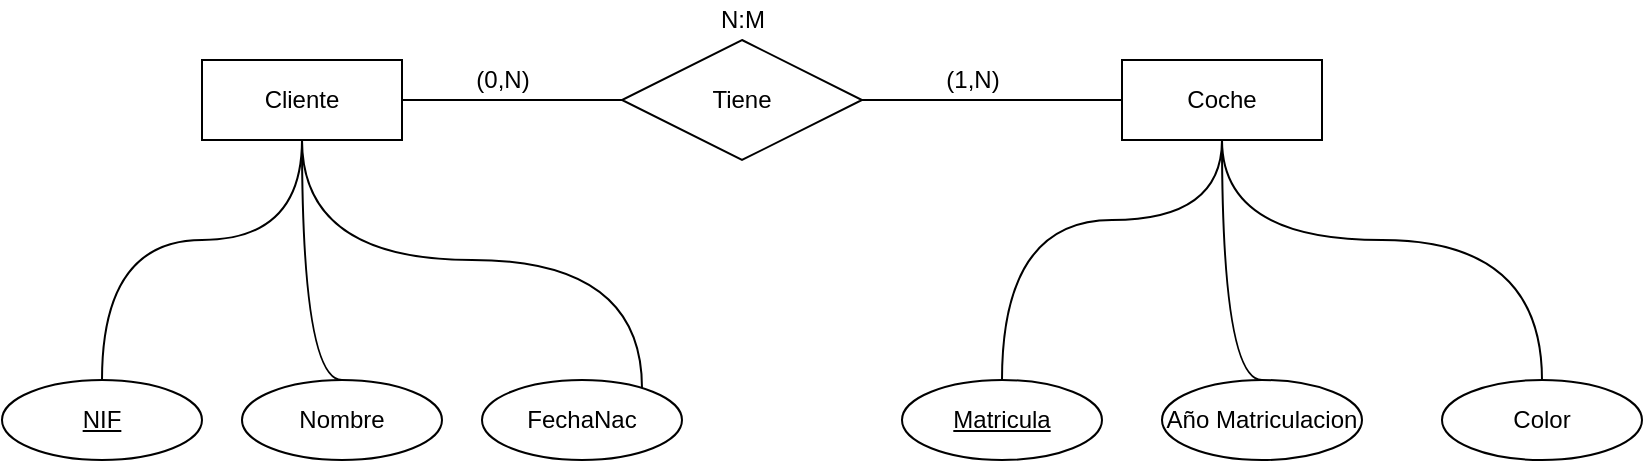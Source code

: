 <mxfile version="13.7.9" type="device"><diagram id="DPN34PsWw4zVhxD-5e8F" name="Página-1"><mxGraphModel dx="1086" dy="806" grid="1" gridSize="10" guides="1" tooltips="1" connect="1" arrows="1" fold="1" page="1" pageScale="1" pageWidth="827" pageHeight="1169" math="0" shadow="0"><root><mxCell id="0"/><mxCell id="1" parent="0"/><mxCell id="kuSL5357LKenI2CcHltb-23" style="edgeStyle=orthogonalEdgeStyle;curved=1;rounded=0;orthogonalLoop=1;jettySize=auto;html=1;entryX=0.5;entryY=0;entryDx=0;entryDy=0;endArrow=none;endFill=0;" parent="1" source="kuSL5357LKenI2CcHltb-1" target="kuSL5357LKenI2CcHltb-14" edge="1"><mxGeometry relative="1" as="geometry"><Array as="points"><mxPoint x="150" y="250"/><mxPoint x="50" y="250"/></Array></mxGeometry></mxCell><mxCell id="kuSL5357LKenI2CcHltb-1" value="Cliente" style="whiteSpace=wrap;html=1;align=center;" parent="1" vertex="1"><mxGeometry x="100" y="160" width="100" height="40" as="geometry"/></mxCell><mxCell id="kuSL5357LKenI2CcHltb-2" value="Coche" style="whiteSpace=wrap;html=1;align=center;" parent="1" vertex="1"><mxGeometry x="560" y="160" width="100" height="40" as="geometry"/></mxCell><mxCell id="kuSL5357LKenI2CcHltb-21" style="edgeStyle=orthogonalEdgeStyle;curved=1;rounded=0;orthogonalLoop=1;jettySize=auto;html=1;entryX=0;entryY=0.5;entryDx=0;entryDy=0;endArrow=none;endFill=0;" parent="1" source="kuSL5357LKenI2CcHltb-3" target="kuSL5357LKenI2CcHltb-2" edge="1"><mxGeometry relative="1" as="geometry"/></mxCell><mxCell id="kuSL5357LKenI2CcHltb-22" style="edgeStyle=orthogonalEdgeStyle;curved=1;rounded=0;orthogonalLoop=1;jettySize=auto;html=1;entryX=1;entryY=0.5;entryDx=0;entryDy=0;endArrow=none;endFill=0;" parent="1" source="kuSL5357LKenI2CcHltb-3" target="kuSL5357LKenI2CcHltb-1" edge="1"><mxGeometry relative="1" as="geometry"/></mxCell><mxCell id="kuSL5357LKenI2CcHltb-3" value="Tiene" style="shape=rhombus;perimeter=rhombusPerimeter;whiteSpace=wrap;html=1;align=center;" parent="1" vertex="1"><mxGeometry x="310" y="150" width="120" height="60" as="geometry"/></mxCell><mxCell id="kuSL5357LKenI2CcHltb-14" value="NIF" style="ellipse;whiteSpace=wrap;html=1;align=center;fontStyle=4;" parent="1" vertex="1"><mxGeometry y="320" width="100" height="40" as="geometry"/></mxCell><mxCell id="kuSL5357LKenI2CcHltb-24" style="edgeStyle=orthogonalEdgeStyle;curved=1;rounded=0;orthogonalLoop=1;jettySize=auto;html=1;exitX=0.5;exitY=0;exitDx=0;exitDy=0;endArrow=none;endFill=0;" parent="1" source="kuSL5357LKenI2CcHltb-15" edge="1"><mxGeometry relative="1" as="geometry"><mxPoint x="150" y="200" as="targetPoint"/><Array as="points"><mxPoint x="150" y="320"/></Array></mxGeometry></mxCell><mxCell id="kuSL5357LKenI2CcHltb-15" value="Nombre" style="ellipse;whiteSpace=wrap;html=1;align=center;" parent="1" vertex="1"><mxGeometry x="120" y="320" width="100" height="40" as="geometry"/></mxCell><mxCell id="kuSL5357LKenI2CcHltb-25" style="edgeStyle=orthogonalEdgeStyle;curved=1;rounded=0;orthogonalLoop=1;jettySize=auto;html=1;entryX=0.5;entryY=1;entryDx=0;entryDy=0;endArrow=none;endFill=0;" parent="1" source="kuSL5357LKenI2CcHltb-16" target="kuSL5357LKenI2CcHltb-1" edge="1"><mxGeometry relative="1" as="geometry"><Array as="points"><mxPoint x="320" y="260"/><mxPoint x="150" y="260"/></Array></mxGeometry></mxCell><mxCell id="kuSL5357LKenI2CcHltb-16" value="FechaNac" style="ellipse;whiteSpace=wrap;html=1;align=center;" parent="1" vertex="1"><mxGeometry x="240" y="320" width="100" height="40" as="geometry"/></mxCell><mxCell id="kuSL5357LKenI2CcHltb-29" style="edgeStyle=orthogonalEdgeStyle;curved=1;rounded=0;orthogonalLoop=1;jettySize=auto;html=1;entryX=0.5;entryY=1;entryDx=0;entryDy=0;endArrow=none;endFill=0;" parent="1" source="kuSL5357LKenI2CcHltb-26" target="kuSL5357LKenI2CcHltb-2" edge="1"><mxGeometry relative="1" as="geometry"><Array as="points"><mxPoint x="500" y="240"/><mxPoint x="610" y="240"/></Array></mxGeometry></mxCell><mxCell id="kuSL5357LKenI2CcHltb-26" value="Matricula" style="ellipse;whiteSpace=wrap;html=1;align=center;fontStyle=4;" parent="1" vertex="1"><mxGeometry x="450" y="320" width="100" height="40" as="geometry"/></mxCell><mxCell id="kuSL5357LKenI2CcHltb-30" style="edgeStyle=orthogonalEdgeStyle;curved=1;rounded=0;orthogonalLoop=1;jettySize=auto;html=1;entryX=0.5;entryY=1;entryDx=0;entryDy=0;endArrow=none;endFill=0;exitX=0.5;exitY=0;exitDx=0;exitDy=0;" parent="1" source="kuSL5357LKenI2CcHltb-27" target="kuSL5357LKenI2CcHltb-2" edge="1"><mxGeometry relative="1" as="geometry"><Array as="points"><mxPoint x="610" y="320"/></Array></mxGeometry></mxCell><mxCell id="kuSL5357LKenI2CcHltb-27" value="Año Matriculacion" style="ellipse;whiteSpace=wrap;html=1;align=center;" parent="1" vertex="1"><mxGeometry x="580" y="320" width="100" height="40" as="geometry"/></mxCell><mxCell id="kuSL5357LKenI2CcHltb-31" style="edgeStyle=orthogonalEdgeStyle;curved=1;rounded=0;orthogonalLoop=1;jettySize=auto;html=1;entryX=0.5;entryY=1;entryDx=0;entryDy=0;endArrow=none;endFill=0;" parent="1" source="kuSL5357LKenI2CcHltb-28" target="kuSL5357LKenI2CcHltb-2" edge="1"><mxGeometry relative="1" as="geometry"><Array as="points"><mxPoint x="770" y="250"/><mxPoint x="610" y="250"/></Array></mxGeometry></mxCell><mxCell id="kuSL5357LKenI2CcHltb-28" value="Color" style="ellipse;whiteSpace=wrap;html=1;align=center;" parent="1" vertex="1"><mxGeometry x="720" y="320" width="100" height="40" as="geometry"/></mxCell><mxCell id="vA7yODHn7NbRARueIKvO-1" value="(1,N)" style="text;html=1;align=center;verticalAlign=middle;resizable=0;points=[];autosize=1;" parent="1" vertex="1"><mxGeometry x="465" y="160" width="40" height="20" as="geometry"/></mxCell><mxCell id="vA7yODHn7NbRARueIKvO-2" value="(0,N)" style="text;html=1;align=center;verticalAlign=middle;resizable=0;points=[];autosize=1;" parent="1" vertex="1"><mxGeometry x="230" y="160" width="40" height="20" as="geometry"/></mxCell><mxCell id="-uJ3eR1f4ayozrMdN9cz-1" value="N:M" style="text;html=1;align=center;verticalAlign=middle;resizable=0;points=[];autosize=1;" parent="1" vertex="1"><mxGeometry x="350" y="130" width="40" height="20" as="geometry"/></mxCell></root></mxGraphModel></diagram></mxfile>